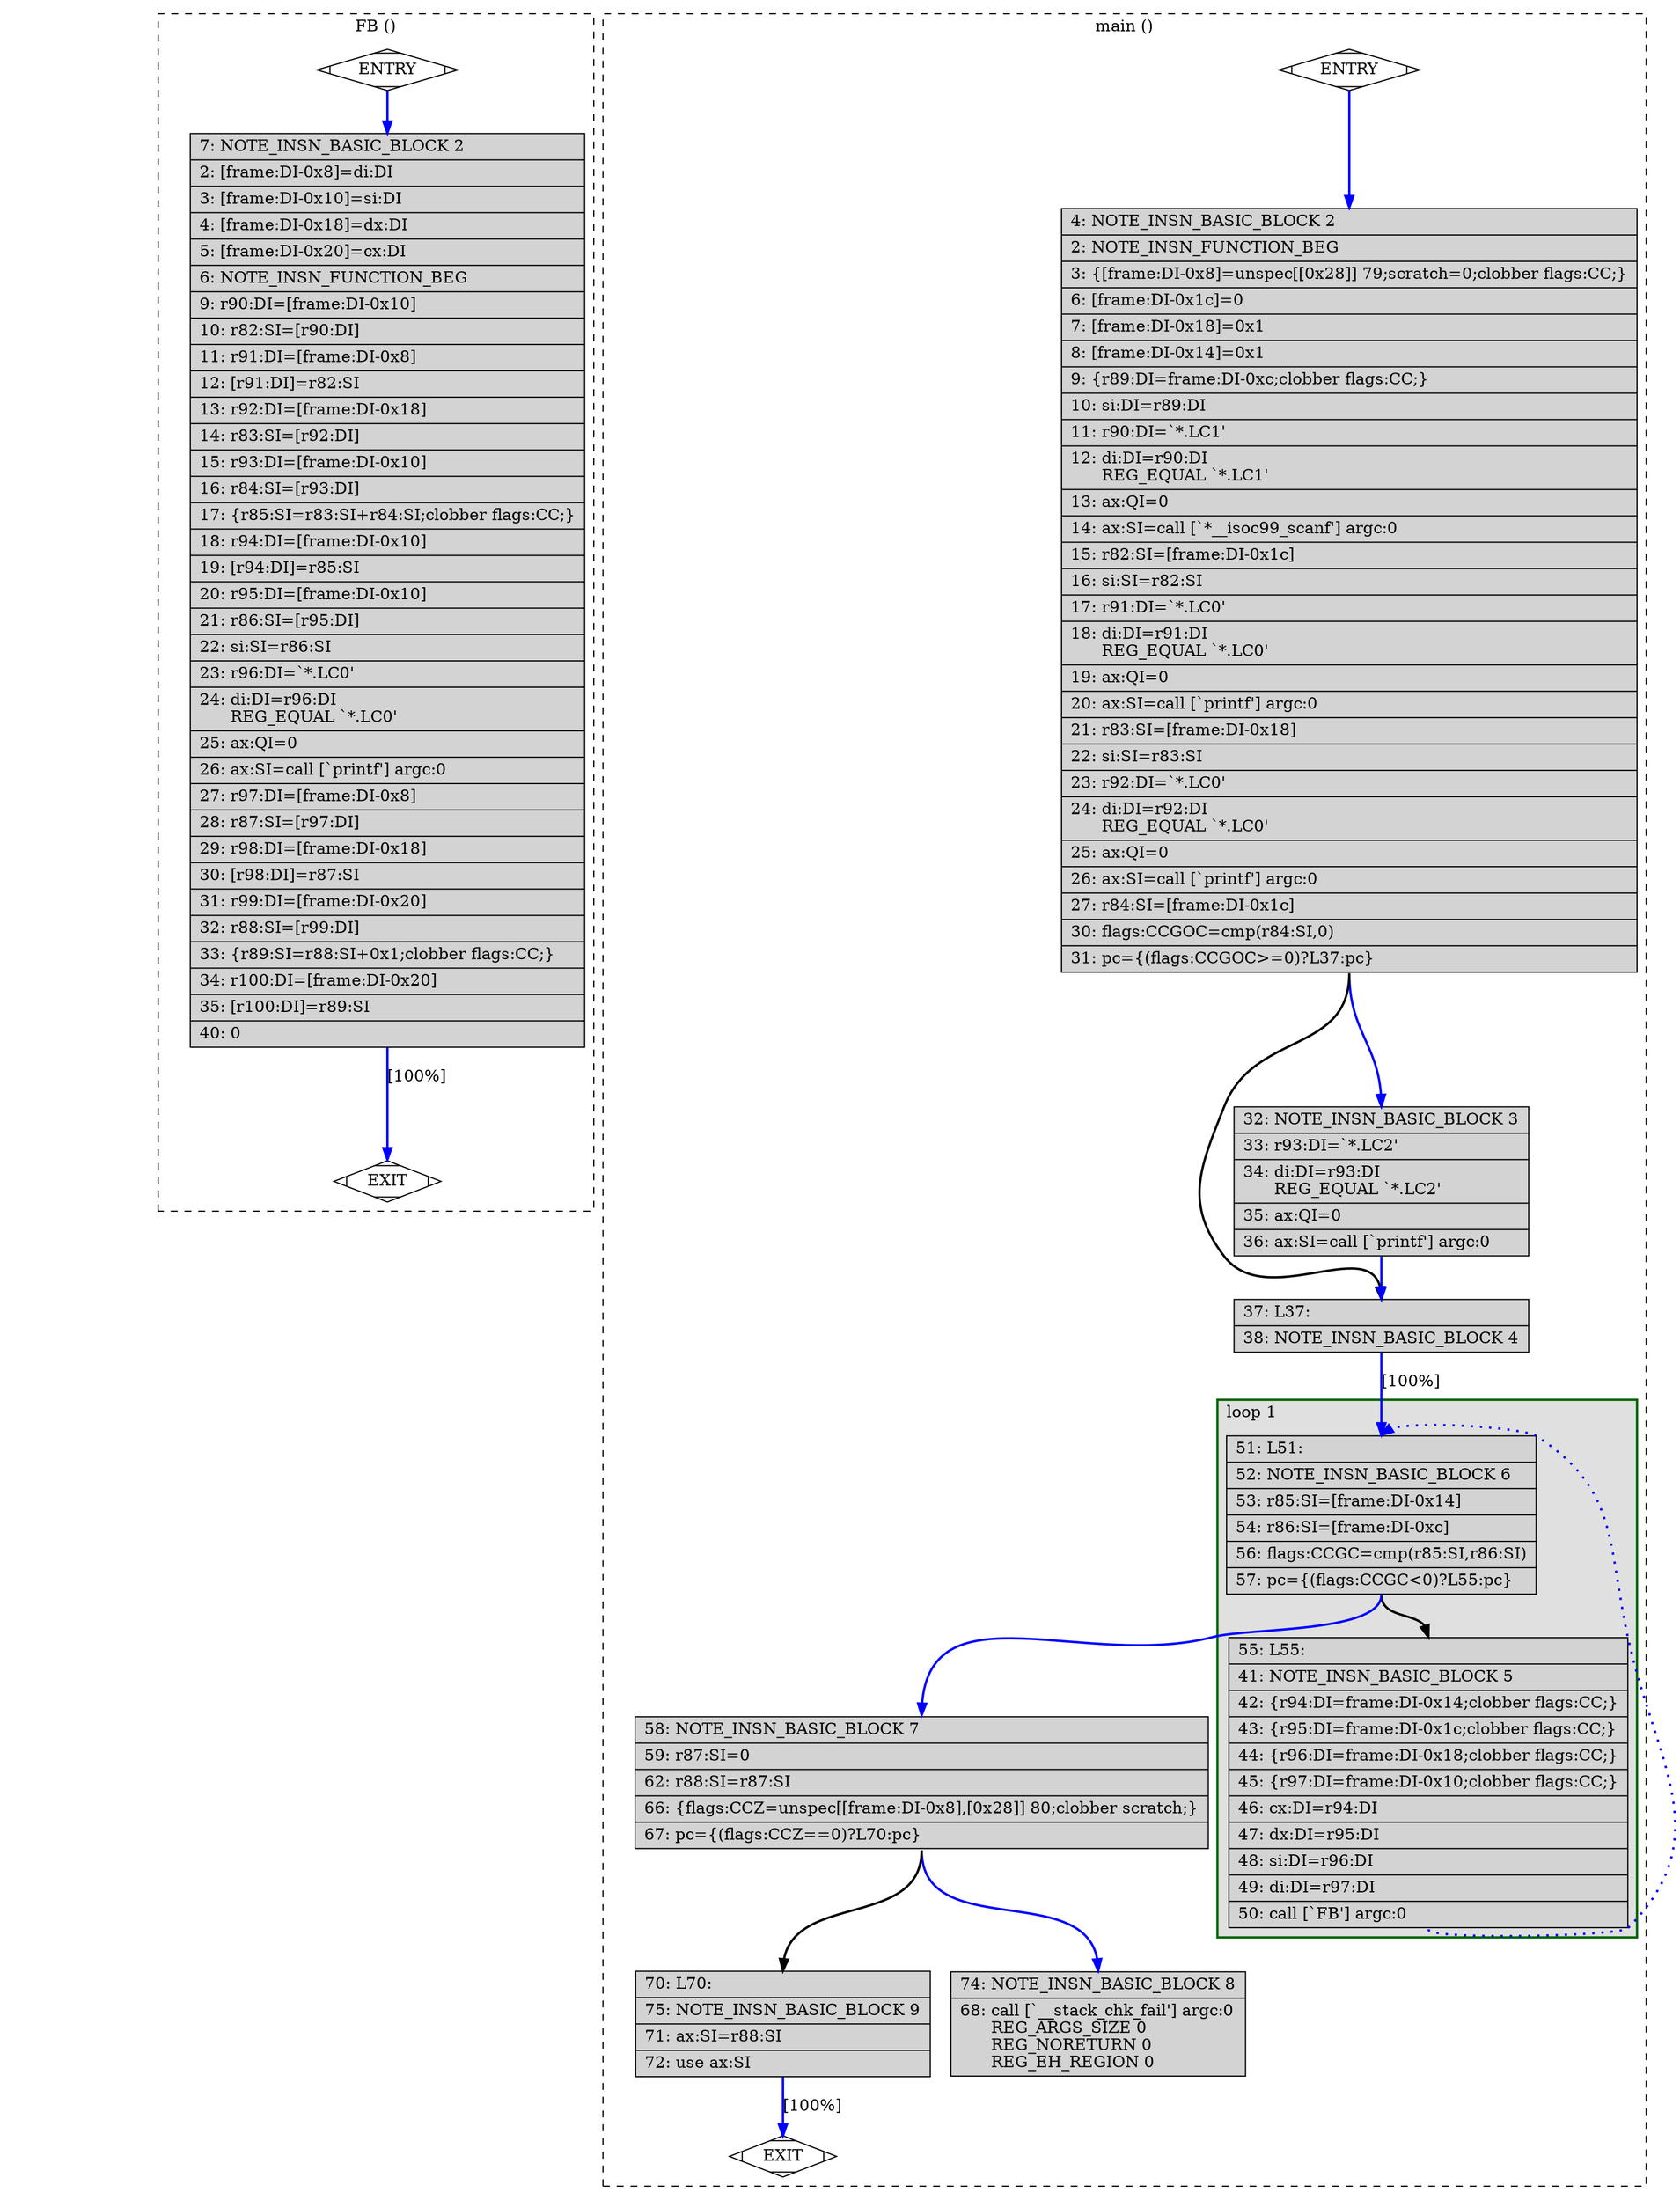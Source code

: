 digraph "a-test1.c.247r.into_cfglayout" {
overlap=false;
subgraph "cluster_FB" {
	style="dashed";
	color="black";
	label="FB ()";
	fn_0_basic_block_0 [shape=Mdiamond,style=filled,fillcolor=white,label="ENTRY"];

	fn_0_basic_block_1 [shape=Mdiamond,style=filled,fillcolor=white,label="EXIT"];

	fn_0_basic_block_2 [shape=record,style=filled,fillcolor=lightgrey,label="{\ \ \ \ 7:\ NOTE_INSN_BASIC_BLOCK\ 2\l\
|\ \ \ \ 2:\ [frame:DI-0x8]=di:DI\l\
|\ \ \ \ 3:\ [frame:DI-0x10]=si:DI\l\
|\ \ \ \ 4:\ [frame:DI-0x18]=dx:DI\l\
|\ \ \ \ 5:\ [frame:DI-0x20]=cx:DI\l\
|\ \ \ \ 6:\ NOTE_INSN_FUNCTION_BEG\l\
|\ \ \ \ 9:\ r90:DI=[frame:DI-0x10]\l\
|\ \ \ 10:\ r82:SI=[r90:DI]\l\
|\ \ \ 11:\ r91:DI=[frame:DI-0x8]\l\
|\ \ \ 12:\ [r91:DI]=r82:SI\l\
|\ \ \ 13:\ r92:DI=[frame:DI-0x18]\l\
|\ \ \ 14:\ r83:SI=[r92:DI]\l\
|\ \ \ 15:\ r93:DI=[frame:DI-0x10]\l\
|\ \ \ 16:\ r84:SI=[r93:DI]\l\
|\ \ \ 17:\ \{r85:SI=r83:SI+r84:SI;clobber\ flags:CC;\}\l\
|\ \ \ 18:\ r94:DI=[frame:DI-0x10]\l\
|\ \ \ 19:\ [r94:DI]=r85:SI\l\
|\ \ \ 20:\ r95:DI=[frame:DI-0x10]\l\
|\ \ \ 21:\ r86:SI=[r95:DI]\l\
|\ \ \ 22:\ si:SI=r86:SI\l\
|\ \ \ 23:\ r96:DI=`*.LC0'\l\
|\ \ \ 24:\ di:DI=r96:DI\l\
\ \ \ \ \ \ REG_EQUAL\ `*.LC0'\l\
|\ \ \ 25:\ ax:QI=0\l\
|\ \ \ 26:\ ax:SI=call\ [`printf']\ argc:0\l\
|\ \ \ 27:\ r97:DI=[frame:DI-0x8]\l\
|\ \ \ 28:\ r87:SI=[r97:DI]\l\
|\ \ \ 29:\ r98:DI=[frame:DI-0x18]\l\
|\ \ \ 30:\ [r98:DI]=r87:SI\l\
|\ \ \ 31:\ r99:DI=[frame:DI-0x20]\l\
|\ \ \ 32:\ r88:SI=[r99:DI]\l\
|\ \ \ 33:\ \{r89:SI=r88:SI+0x1;clobber\ flags:CC;\}\l\
|\ \ \ 34:\ r100:DI=[frame:DI-0x20]\l\
|\ \ \ 35:\ [r100:DI]=r89:SI\l\
|\ \ \ 40:\ 0\l\
}"];

	fn_0_basic_block_0:s -> fn_0_basic_block_2:n [style="solid,bold",color=blue,weight=100,constraint=true];
	fn_0_basic_block_2:s -> fn_0_basic_block_1:n [style="solid,bold",color=blue,weight=100,constraint=true,label="[100%]"];
	fn_0_basic_block_0:s -> fn_0_basic_block_1:n [style="invis",constraint=true];
}
subgraph "cluster_main" {
	style="dashed";
	color="black";
	label="main ()";
	subgraph cluster_1_1 {
	style="filled";
	color="darkgreen";
	fillcolor="grey88";
	label="loop 1";
	labeljust=l;
	penwidth=2;
	fn_1_basic_block_6 [shape=record,style=filled,fillcolor=lightgrey,label="{\ \ \ 51:\ L51:\l\
|\ \ \ 52:\ NOTE_INSN_BASIC_BLOCK\ 6\l\
|\ \ \ 53:\ r85:SI=[frame:DI-0x14]\l\
|\ \ \ 54:\ r86:SI=[frame:DI-0xc]\l\
|\ \ \ 56:\ flags:CCGC=cmp(r85:SI,r86:SI)\l\
|\ \ \ 57:\ pc=\{(flags:CCGC\<0)?L55:pc\}\l\
}"];

	fn_1_basic_block_5 [shape=record,style=filled,fillcolor=lightgrey,label="{\ \ \ 55:\ L55:\l\
|\ \ \ 41:\ NOTE_INSN_BASIC_BLOCK\ 5\l\
|\ \ \ 42:\ \{r94:DI=frame:DI-0x14;clobber\ flags:CC;\}\l\
|\ \ \ 43:\ \{r95:DI=frame:DI-0x1c;clobber\ flags:CC;\}\l\
|\ \ \ 44:\ \{r96:DI=frame:DI-0x18;clobber\ flags:CC;\}\l\
|\ \ \ 45:\ \{r97:DI=frame:DI-0x10;clobber\ flags:CC;\}\l\
|\ \ \ 46:\ cx:DI=r94:DI\l\
|\ \ \ 47:\ dx:DI=r95:DI\l\
|\ \ \ 48:\ si:DI=r96:DI\l\
|\ \ \ 49:\ di:DI=r97:DI\l\
|\ \ \ 50:\ call\ [`FB']\ argc:0\l\
}"];

	}
	fn_1_basic_block_0 [shape=Mdiamond,style=filled,fillcolor=white,label="ENTRY"];

	fn_1_basic_block_1 [shape=Mdiamond,style=filled,fillcolor=white,label="EXIT"];

	fn_1_basic_block_2 [shape=record,style=filled,fillcolor=lightgrey,label="{\ \ \ \ 4:\ NOTE_INSN_BASIC_BLOCK\ 2\l\
|\ \ \ \ 2:\ NOTE_INSN_FUNCTION_BEG\l\
|\ \ \ \ 3:\ \{[frame:DI-0x8]=unspec[[0x28]]\ 79;scratch=0;clobber\ flags:CC;\}\l\
|\ \ \ \ 6:\ [frame:DI-0x1c]=0\l\
|\ \ \ \ 7:\ [frame:DI-0x18]=0x1\l\
|\ \ \ \ 8:\ [frame:DI-0x14]=0x1\l\
|\ \ \ \ 9:\ \{r89:DI=frame:DI-0xc;clobber\ flags:CC;\}\l\
|\ \ \ 10:\ si:DI=r89:DI\l\
|\ \ \ 11:\ r90:DI=`*.LC1'\l\
|\ \ \ 12:\ di:DI=r90:DI\l\
\ \ \ \ \ \ REG_EQUAL\ `*.LC1'\l\
|\ \ \ 13:\ ax:QI=0\l\
|\ \ \ 14:\ ax:SI=call\ [`*__isoc99_scanf']\ argc:0\l\
|\ \ \ 15:\ r82:SI=[frame:DI-0x1c]\l\
|\ \ \ 16:\ si:SI=r82:SI\l\
|\ \ \ 17:\ r91:DI=`*.LC0'\l\
|\ \ \ 18:\ di:DI=r91:DI\l\
\ \ \ \ \ \ REG_EQUAL\ `*.LC0'\l\
|\ \ \ 19:\ ax:QI=0\l\
|\ \ \ 20:\ ax:SI=call\ [`printf']\ argc:0\l\
|\ \ \ 21:\ r83:SI=[frame:DI-0x18]\l\
|\ \ \ 22:\ si:SI=r83:SI\l\
|\ \ \ 23:\ r92:DI=`*.LC0'\l\
|\ \ \ 24:\ di:DI=r92:DI\l\
\ \ \ \ \ \ REG_EQUAL\ `*.LC0'\l\
|\ \ \ 25:\ ax:QI=0\l\
|\ \ \ 26:\ ax:SI=call\ [`printf']\ argc:0\l\
|\ \ \ 27:\ r84:SI=[frame:DI-0x1c]\l\
|\ \ \ 30:\ flags:CCGOC=cmp(r84:SI,0)\l\
|\ \ \ 31:\ pc=\{(flags:CCGOC\>=0)?L37:pc\}\l\
}"];

	fn_1_basic_block_3 [shape=record,style=filled,fillcolor=lightgrey,label="{\ \ \ 32:\ NOTE_INSN_BASIC_BLOCK\ 3\l\
|\ \ \ 33:\ r93:DI=`*.LC2'\l\
|\ \ \ 34:\ di:DI=r93:DI\l\
\ \ \ \ \ \ REG_EQUAL\ `*.LC2'\l\
|\ \ \ 35:\ ax:QI=0\l\
|\ \ \ 36:\ ax:SI=call\ [`printf']\ argc:0\l\
}"];

	fn_1_basic_block_4 [shape=record,style=filled,fillcolor=lightgrey,label="{\ \ \ 37:\ L37:\l\
|\ \ \ 38:\ NOTE_INSN_BASIC_BLOCK\ 4\l\
}"];

	fn_1_basic_block_7 [shape=record,style=filled,fillcolor=lightgrey,label="{\ \ \ 58:\ NOTE_INSN_BASIC_BLOCK\ 7\l\
|\ \ \ 59:\ r87:SI=0\l\
|\ \ \ 62:\ r88:SI=r87:SI\l\
|\ \ \ 66:\ \{flags:CCZ=unspec[[frame:DI-0x8],[0x28]]\ 80;clobber\ scratch;\}\l\
|\ \ \ 67:\ pc=\{(flags:CCZ==0)?L70:pc\}\l\
}"];

	fn_1_basic_block_8 [shape=record,style=filled,fillcolor=lightgrey,label="{\ \ \ 74:\ NOTE_INSN_BASIC_BLOCK\ 8\l\
|\ \ \ 68:\ call\ [`__stack_chk_fail']\ argc:0\l\
\ \ \ \ \ \ REG_ARGS_SIZE\ 0\l\
\ \ \ \ \ \ REG_NORETURN\ 0\l\
\ \ \ \ \ \ REG_EH_REGION\ 0\l\
}"];

	fn_1_basic_block_9 [shape=record,style=filled,fillcolor=lightgrey,label="{\ \ \ 70:\ L70:\l\
|\ \ \ 75:\ NOTE_INSN_BASIC_BLOCK\ 9\l\
|\ \ \ 71:\ ax:SI=r88:SI\l\
|\ \ \ 72:\ use\ ax:SI\l\
}"];

	fn_1_basic_block_0:s -> fn_1_basic_block_2:n [style="solid,bold",color=blue,weight=100,constraint=true];
	fn_1_basic_block_2:s -> fn_1_basic_block_3:n [style="solid,bold",color=blue,weight=100,constraint=true];
	fn_1_basic_block_2:s -> fn_1_basic_block_4:n [style="solid,bold",color=black,weight=10,constraint=true];
	fn_1_basic_block_3:s -> fn_1_basic_block_4:n [style="solid,bold",color=blue,weight=100,constraint=true];
	fn_1_basic_block_4:s -> fn_1_basic_block_6:n [style="solid,bold",color=blue,weight=100,constraint=true,label="[100%]"];
	fn_1_basic_block_5:s -> fn_1_basic_block_6:n [style="dotted,bold",color=blue,weight=10,constraint=false];
	fn_1_basic_block_6:s -> fn_1_basic_block_5:n [style="solid,bold",color=black,weight=10,constraint=true];
	fn_1_basic_block_6:s -> fn_1_basic_block_7:n [style="solid,bold",color=blue,weight=100,constraint=true];
	fn_1_basic_block_7:s -> fn_1_basic_block_9:n [style="solid,bold",color=black,weight=10,constraint=true];
	fn_1_basic_block_7:s -> fn_1_basic_block_8:n [style="solid,bold",color=blue,weight=100,constraint=true];
	fn_1_basic_block_9:s -> fn_1_basic_block_1:n [style="solid,bold",color=blue,weight=100,constraint=true,label="[100%]"];
	fn_1_basic_block_0:s -> fn_1_basic_block_1:n [style="invis",constraint=true];
}
}
